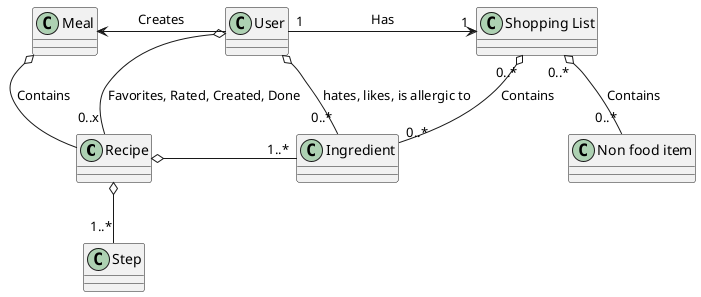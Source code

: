 @startuml
Recipe o- "1..*" Ingredient
Recipe o-- "1..*" Step
Meal <- User : Creates
Meal o-- Recipe : Contains
User o-- "0..x" Recipe : Favorites, Rated, Created, Done
User o-- "0..*" Ingredient : "hates, likes, is allergic to"
User "1" -> "1" "Shopping List" :  "Has"
"Shopping List" "0..*" o-- "0..*" Ingredient : "Contains"
"Shopping List" "0..*" o-- "0..*" "Non food item" : "Contains"
@enduml